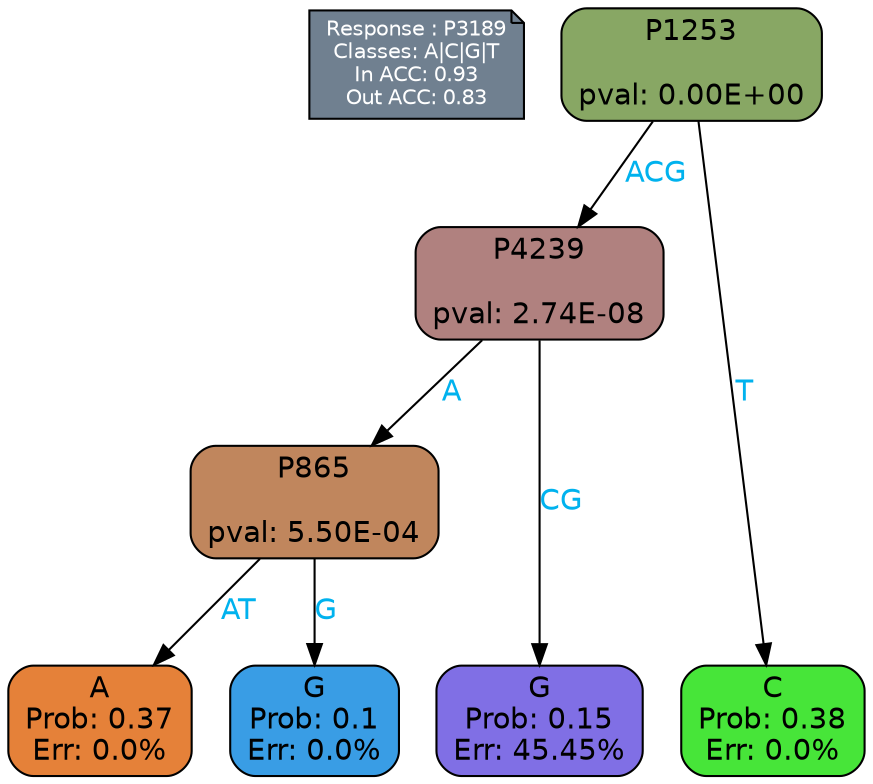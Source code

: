 digraph Tree {
node [shape=box, style="filled, rounded", color="black", fontname=helvetica] ;
graph [ranksep=equally, splines=polylines, bgcolor=transparent, dpi=600] ;
edge [fontname=helvetica] ;
LEGEND [label="Response : P3189
Classes: A|C|G|T
In ACC: 0.93
Out ACC: 0.83
",shape=note,align=left,style=filled,fillcolor="slategray",fontcolor="white",fontsize=10];1 [label="P1253

pval: 0.00E+00", fillcolor="#88a764"] ;
2 [label="P4239

pval: 2.74E-08", fillcolor="#b0817f"] ;
3 [label="P865

pval: 5.50E-04", fillcolor="#c0865d"] ;
4 [label="A
Prob: 0.37
Err: 0.0%", fillcolor="#e58139"] ;
5 [label="G
Prob: 0.1
Err: 0.0%", fillcolor="#399de5"] ;
6 [label="G
Prob: 0.15
Err: 45.45%", fillcolor="#806fe5"] ;
7 [label="C
Prob: 0.38
Err: 0.0%", fillcolor="#47e539"] ;
1 -> 2 [label="ACG",fontcolor=deepskyblue2] ;
1 -> 7 [label="T",fontcolor=deepskyblue2] ;
2 -> 3 [label="A",fontcolor=deepskyblue2] ;
2 -> 6 [label="CG",fontcolor=deepskyblue2] ;
3 -> 4 [label="AT",fontcolor=deepskyblue2] ;
3 -> 5 [label="G",fontcolor=deepskyblue2] ;
{rank = same; 4;5;6;7;}{rank = same; LEGEND;1;}}